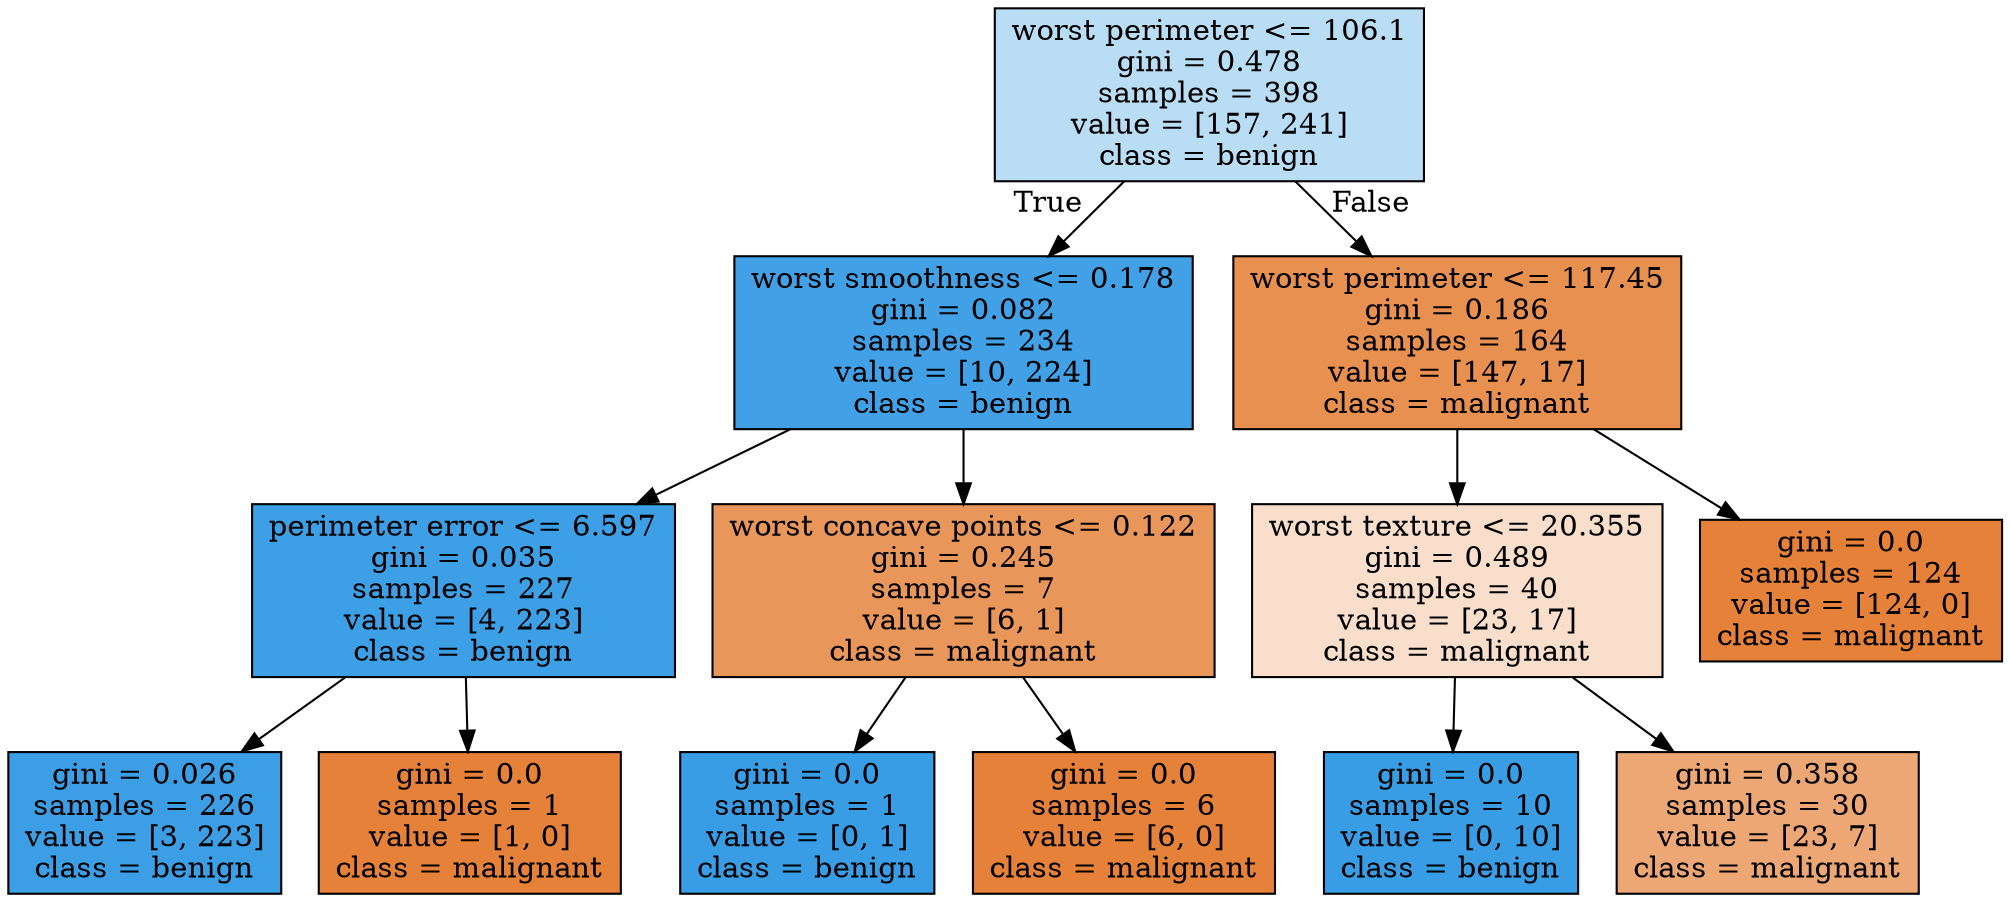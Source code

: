 digraph Tree {
node [shape=box, style="filled", color="black"] ;
0 [label="worst perimeter <= 106.1\ngini = 0.478\nsamples = 398\nvalue = [157, 241]\nclass = benign", fillcolor="#baddf6"] ;
1 [label="worst smoothness <= 0.178\ngini = 0.082\nsamples = 234\nvalue = [10, 224]\nclass = benign", fillcolor="#42a1e6"] ;
0 -> 1 [labeldistance=2.5, labelangle=45, headlabel="True"] ;
2 [label="perimeter error <= 6.597\ngini = 0.035\nsamples = 227\nvalue = [4, 223]\nclass = benign", fillcolor="#3d9fe5"] ;
1 -> 2 ;
3 [label="gini = 0.026\nsamples = 226\nvalue = [3, 223]\nclass = benign", fillcolor="#3c9ee5"] ;
2 -> 3 ;
4 [label="gini = 0.0\nsamples = 1\nvalue = [1, 0]\nclass = malignant", fillcolor="#e58139"] ;
2 -> 4 ;
5 [label="worst concave points <= 0.122\ngini = 0.245\nsamples = 7\nvalue = [6, 1]\nclass = malignant", fillcolor="#e9965a"] ;
1 -> 5 ;
6 [label="gini = 0.0\nsamples = 1\nvalue = [0, 1]\nclass = benign", fillcolor="#399de5"] ;
5 -> 6 ;
7 [label="gini = 0.0\nsamples = 6\nvalue = [6, 0]\nclass = malignant", fillcolor="#e58139"] ;
5 -> 7 ;
8 [label="worst perimeter <= 117.45\ngini = 0.186\nsamples = 164\nvalue = [147, 17]\nclass = malignant", fillcolor="#e89050"] ;
0 -> 8 [labeldistance=2.5, labelangle=-45, headlabel="False"] ;
9 [label="worst texture <= 20.355\ngini = 0.489\nsamples = 40\nvalue = [23, 17]\nclass = malignant", fillcolor="#f8decb"] ;
8 -> 9 ;
10 [label="gini = 0.0\nsamples = 10\nvalue = [0, 10]\nclass = benign", fillcolor="#399de5"] ;
9 -> 10 ;
11 [label="gini = 0.358\nsamples = 30\nvalue = [23, 7]\nclass = malignant", fillcolor="#eda775"] ;
9 -> 11 ;
12 [label="gini = 0.0\nsamples = 124\nvalue = [124, 0]\nclass = malignant", fillcolor="#e58139"] ;
8 -> 12 ;
}
